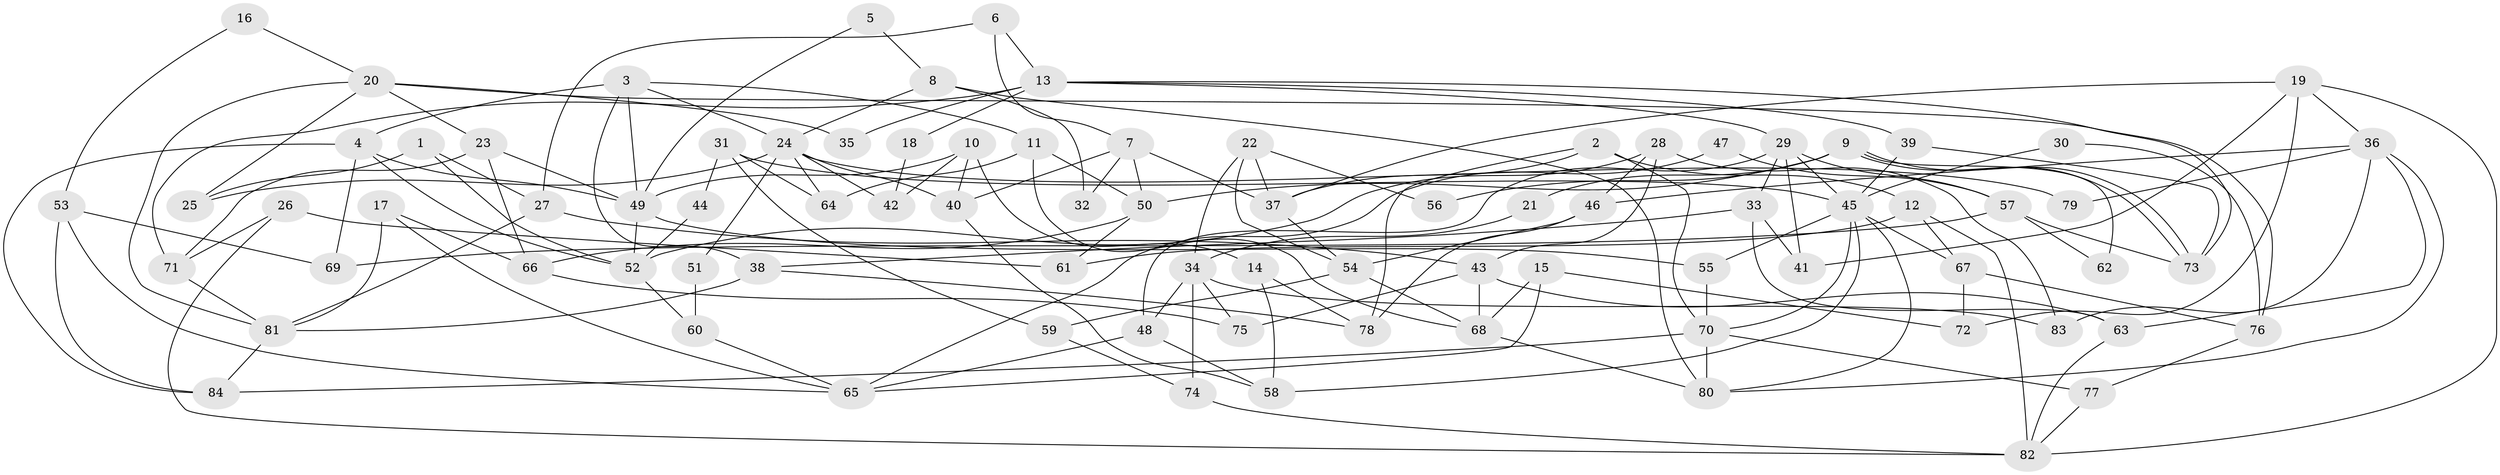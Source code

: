 // Generated by graph-tools (version 1.1) at 2025/36/03/09/25 02:36:26]
// undirected, 84 vertices, 168 edges
graph export_dot {
graph [start="1"]
  node [color=gray90,style=filled];
  1;
  2;
  3;
  4;
  5;
  6;
  7;
  8;
  9;
  10;
  11;
  12;
  13;
  14;
  15;
  16;
  17;
  18;
  19;
  20;
  21;
  22;
  23;
  24;
  25;
  26;
  27;
  28;
  29;
  30;
  31;
  32;
  33;
  34;
  35;
  36;
  37;
  38;
  39;
  40;
  41;
  42;
  43;
  44;
  45;
  46;
  47;
  48;
  49;
  50;
  51;
  52;
  53;
  54;
  55;
  56;
  57;
  58;
  59;
  60;
  61;
  62;
  63;
  64;
  65;
  66;
  67;
  68;
  69;
  70;
  71;
  72;
  73;
  74;
  75;
  76;
  77;
  78;
  79;
  80;
  81;
  82;
  83;
  84;
  1 -- 25;
  1 -- 27;
  1 -- 52;
  2 -- 37;
  2 -- 70;
  2 -- 12;
  2 -- 78;
  3 -- 11;
  3 -- 4;
  3 -- 24;
  3 -- 38;
  3 -- 49;
  4 -- 49;
  4 -- 52;
  4 -- 69;
  4 -- 84;
  5 -- 49;
  5 -- 8;
  6 -- 13;
  6 -- 7;
  6 -- 27;
  7 -- 40;
  7 -- 37;
  7 -- 32;
  7 -- 50;
  8 -- 24;
  8 -- 80;
  8 -- 32;
  9 -- 50;
  9 -- 73;
  9 -- 73;
  9 -- 21;
  9 -- 56;
  9 -- 62;
  10 -- 49;
  10 -- 14;
  10 -- 40;
  10 -- 42;
  11 -- 68;
  11 -- 50;
  11 -- 64;
  12 -- 82;
  12 -- 61;
  12 -- 67;
  13 -- 29;
  13 -- 39;
  13 -- 18;
  13 -- 35;
  13 -- 71;
  13 -- 73;
  14 -- 78;
  14 -- 58;
  15 -- 72;
  15 -- 68;
  15 -- 65;
  16 -- 20;
  16 -- 53;
  17 -- 66;
  17 -- 81;
  17 -- 65;
  18 -- 42;
  19 -- 37;
  19 -- 36;
  19 -- 41;
  19 -- 72;
  19 -- 82;
  20 -- 23;
  20 -- 81;
  20 -- 25;
  20 -- 35;
  20 -- 76;
  21 -- 34;
  22 -- 54;
  22 -- 34;
  22 -- 37;
  22 -- 56;
  23 -- 49;
  23 -- 71;
  23 -- 66;
  24 -- 64;
  24 -- 25;
  24 -- 40;
  24 -- 42;
  24 -- 51;
  24 -- 79;
  26 -- 82;
  26 -- 71;
  26 -- 61;
  27 -- 81;
  27 -- 43;
  28 -- 52;
  28 -- 83;
  28 -- 43;
  28 -- 46;
  29 -- 45;
  29 -- 41;
  29 -- 33;
  29 -- 48;
  29 -- 57;
  30 -- 76;
  30 -- 45;
  31 -- 59;
  31 -- 45;
  31 -- 44;
  31 -- 64;
  33 -- 63;
  33 -- 38;
  33 -- 41;
  34 -- 48;
  34 -- 75;
  34 -- 74;
  34 -- 83;
  36 -- 46;
  36 -- 80;
  36 -- 63;
  36 -- 79;
  36 -- 83;
  37 -- 54;
  38 -- 78;
  38 -- 81;
  39 -- 45;
  39 -- 73;
  40 -- 58;
  43 -- 63;
  43 -- 68;
  43 -- 75;
  44 -- 52;
  45 -- 58;
  45 -- 70;
  45 -- 55;
  45 -- 67;
  45 -- 80;
  46 -- 78;
  46 -- 54;
  47 -- 65;
  47 -- 57;
  48 -- 65;
  48 -- 58;
  49 -- 55;
  49 -- 52;
  50 -- 61;
  50 -- 66;
  51 -- 60;
  52 -- 60;
  53 -- 65;
  53 -- 69;
  53 -- 84;
  54 -- 68;
  54 -- 59;
  55 -- 70;
  57 -- 73;
  57 -- 62;
  57 -- 69;
  59 -- 74;
  60 -- 65;
  63 -- 82;
  66 -- 75;
  67 -- 72;
  67 -- 76;
  68 -- 80;
  70 -- 77;
  70 -- 84;
  70 -- 80;
  71 -- 81;
  74 -- 82;
  76 -- 77;
  77 -- 82;
  81 -- 84;
}
